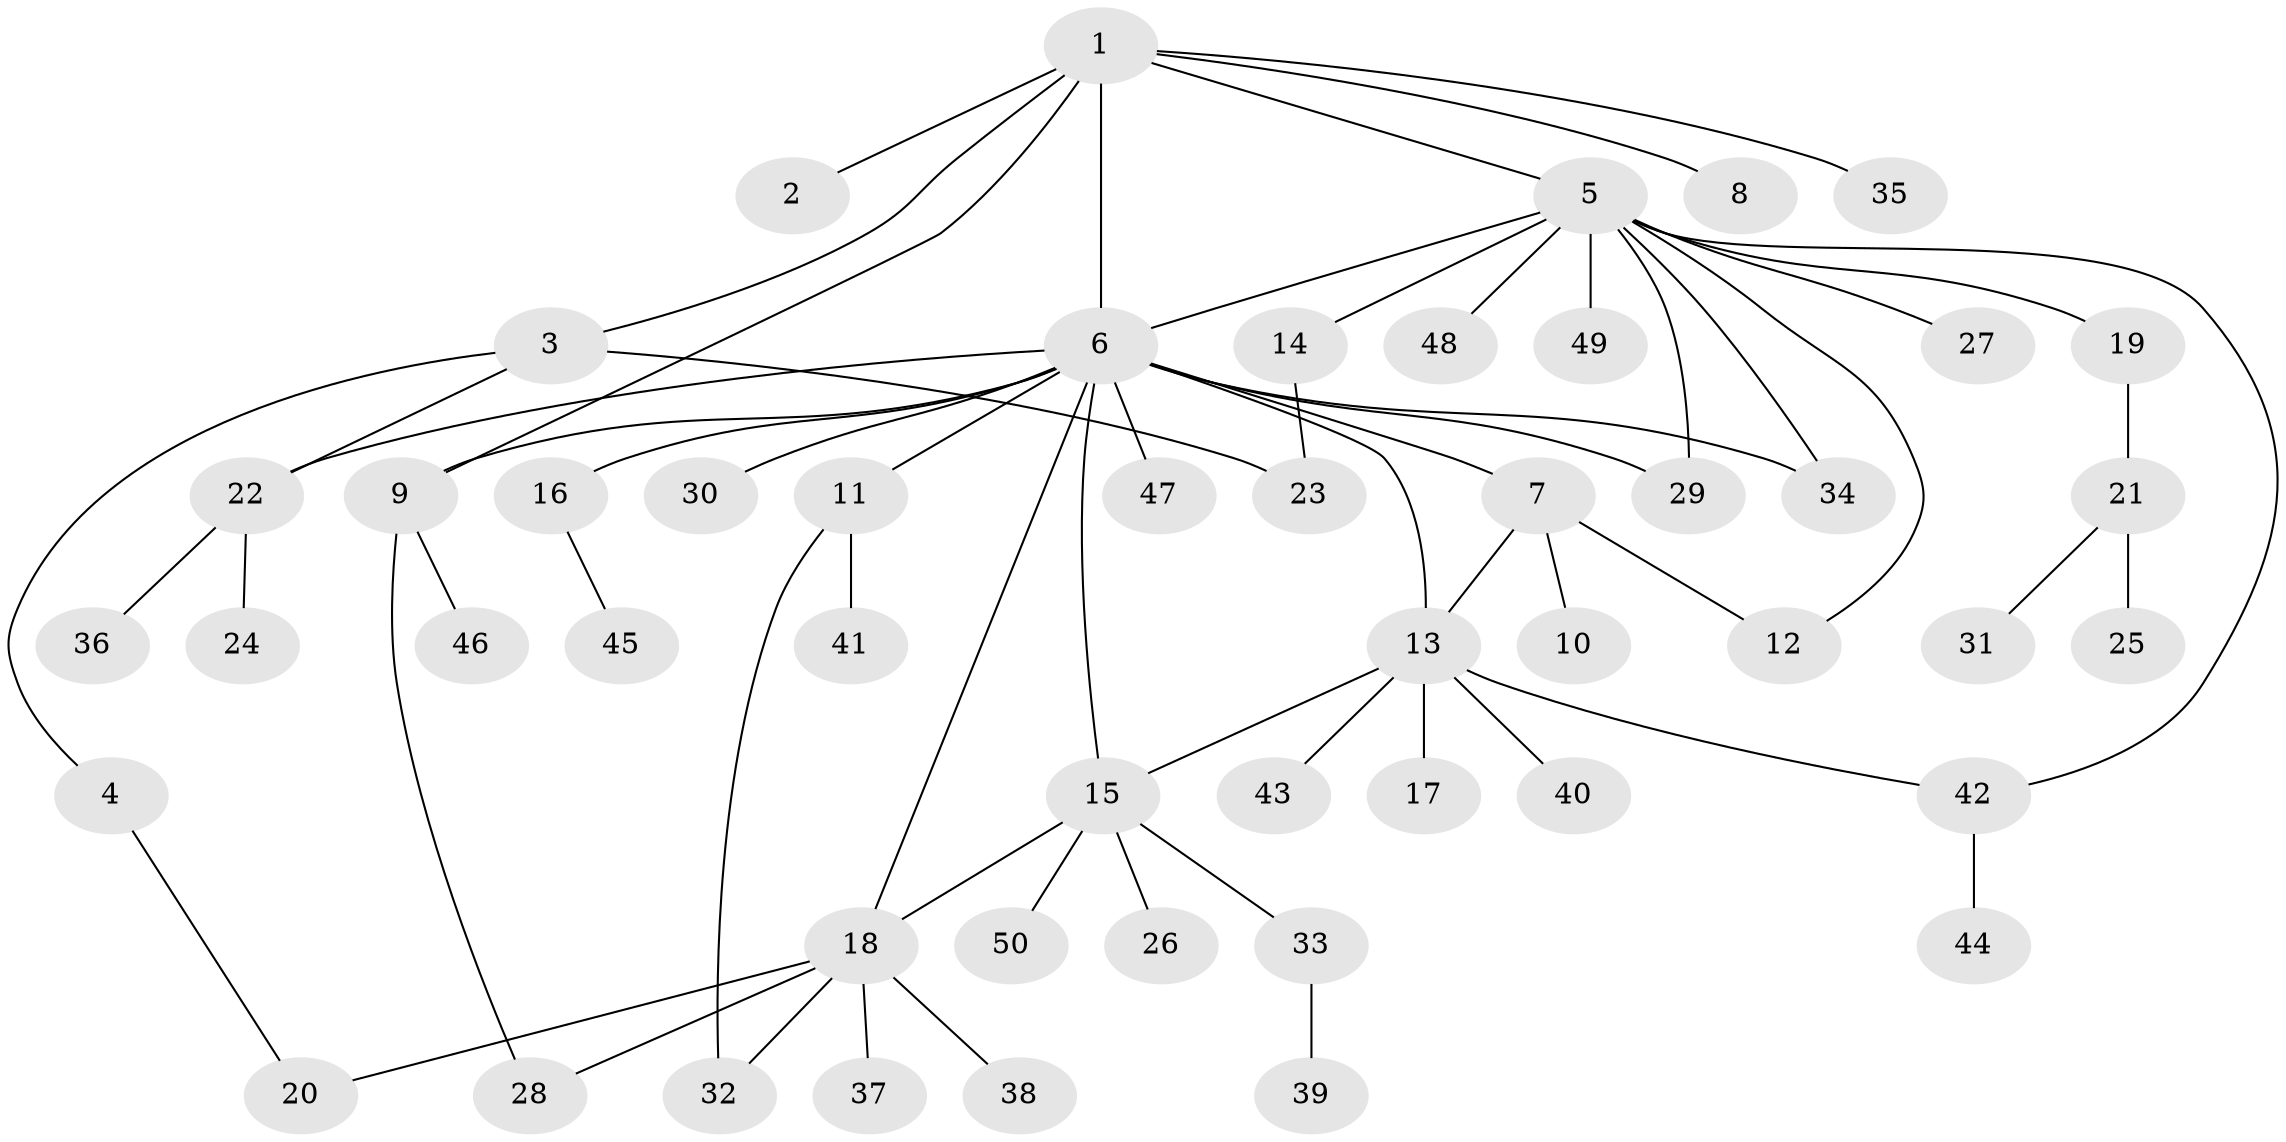 // Generated by graph-tools (version 1.1) at 2025/11/02/27/25 16:11:10]
// undirected, 50 vertices, 63 edges
graph export_dot {
graph [start="1"]
  node [color=gray90,style=filled];
  1;
  2;
  3;
  4;
  5;
  6;
  7;
  8;
  9;
  10;
  11;
  12;
  13;
  14;
  15;
  16;
  17;
  18;
  19;
  20;
  21;
  22;
  23;
  24;
  25;
  26;
  27;
  28;
  29;
  30;
  31;
  32;
  33;
  34;
  35;
  36;
  37;
  38;
  39;
  40;
  41;
  42;
  43;
  44;
  45;
  46;
  47;
  48;
  49;
  50;
  1 -- 2;
  1 -- 3;
  1 -- 5;
  1 -- 6;
  1 -- 8;
  1 -- 9;
  1 -- 35;
  3 -- 4;
  3 -- 22;
  3 -- 23;
  4 -- 20;
  5 -- 6;
  5 -- 12;
  5 -- 14;
  5 -- 19;
  5 -- 27;
  5 -- 29;
  5 -- 34;
  5 -- 42;
  5 -- 48;
  5 -- 49;
  6 -- 7;
  6 -- 9;
  6 -- 11;
  6 -- 13;
  6 -- 15;
  6 -- 16;
  6 -- 18;
  6 -- 22;
  6 -- 29;
  6 -- 30;
  6 -- 34;
  6 -- 47;
  7 -- 10;
  7 -- 12;
  7 -- 13;
  9 -- 28;
  9 -- 46;
  11 -- 32;
  11 -- 41;
  13 -- 15;
  13 -- 17;
  13 -- 40;
  13 -- 42;
  13 -- 43;
  14 -- 23;
  15 -- 18;
  15 -- 26;
  15 -- 33;
  15 -- 50;
  16 -- 45;
  18 -- 20;
  18 -- 28;
  18 -- 32;
  18 -- 37;
  18 -- 38;
  19 -- 21;
  21 -- 25;
  21 -- 31;
  22 -- 24;
  22 -- 36;
  33 -- 39;
  42 -- 44;
}
